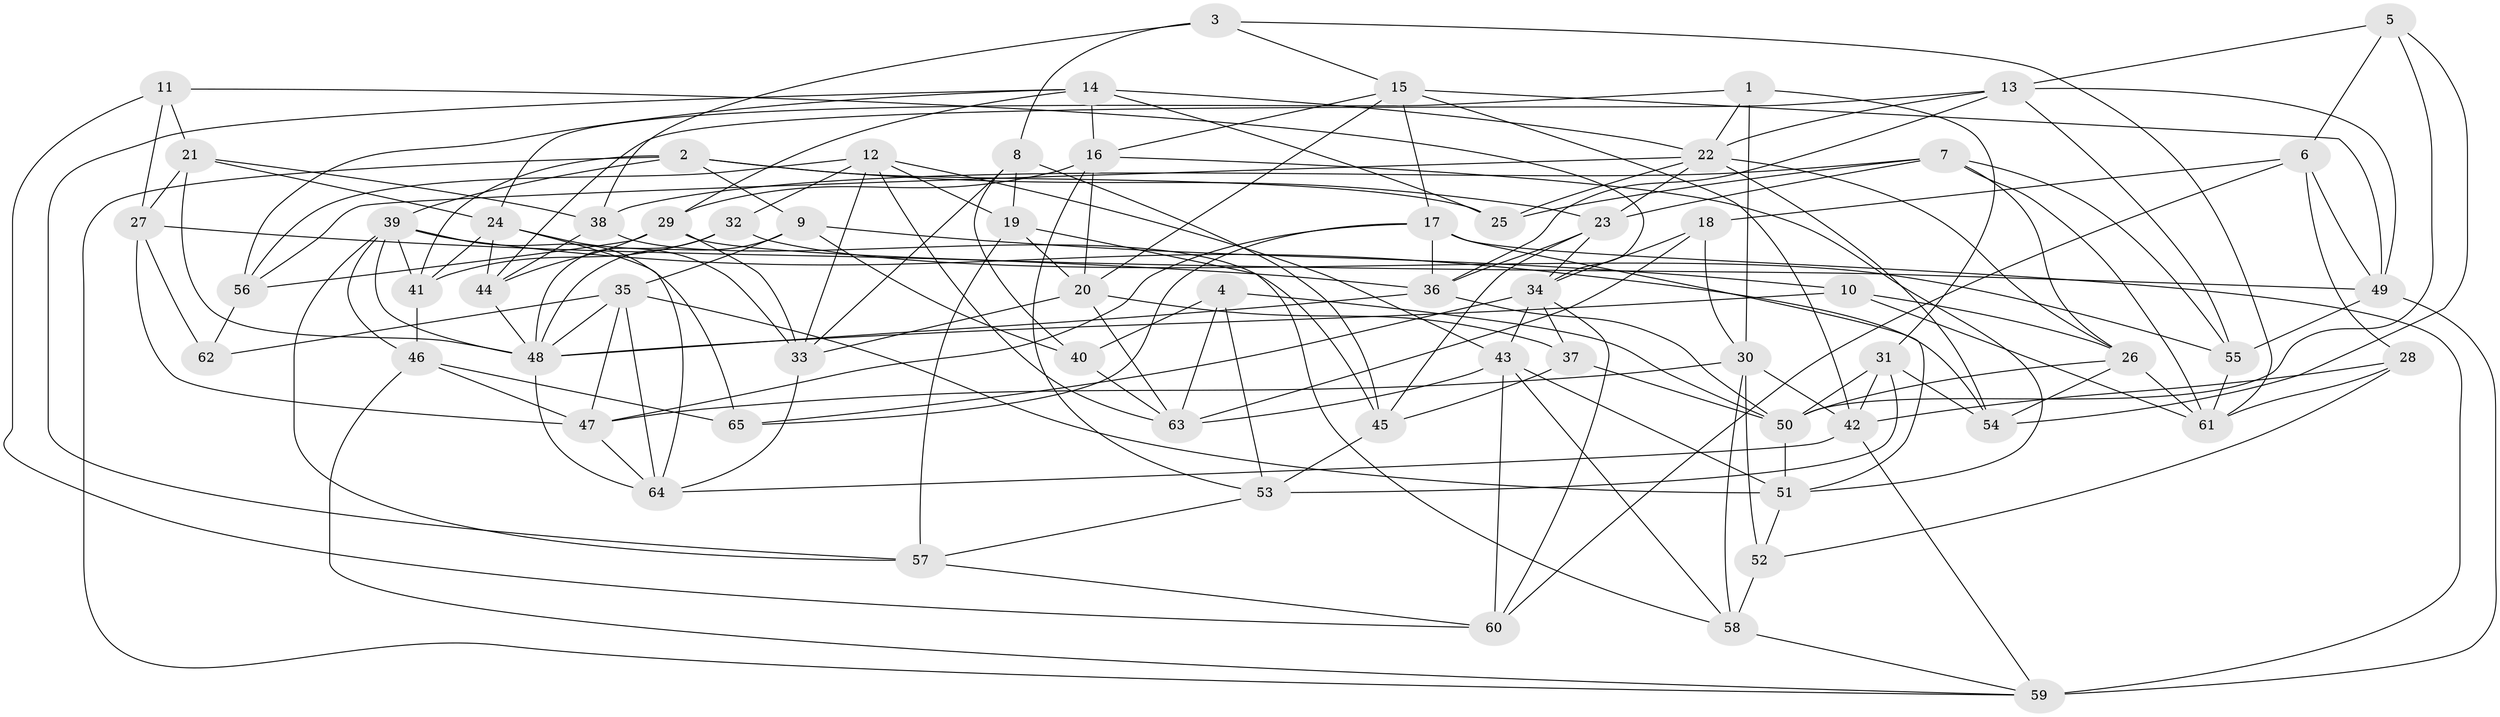 // original degree distribution, {4: 1.0}
// Generated by graph-tools (version 1.1) at 2025/02/03/09/25 03:02:55]
// undirected, 65 vertices, 174 edges
graph export_dot {
graph [start="1"]
  node [color=gray90,style=filled];
  1;
  2;
  3;
  4;
  5;
  6;
  7;
  8;
  9;
  10;
  11;
  12;
  13;
  14;
  15;
  16;
  17;
  18;
  19;
  20;
  21;
  22;
  23;
  24;
  25;
  26;
  27;
  28;
  29;
  30;
  31;
  32;
  33;
  34;
  35;
  36;
  37;
  38;
  39;
  40;
  41;
  42;
  43;
  44;
  45;
  46;
  47;
  48;
  49;
  50;
  51;
  52;
  53;
  54;
  55;
  56;
  57;
  58;
  59;
  60;
  61;
  62;
  63;
  64;
  65;
  1 -- 22 [weight=1.0];
  1 -- 24 [weight=1.0];
  1 -- 30 [weight=1.0];
  1 -- 31 [weight=1.0];
  2 -- 9 [weight=1.0];
  2 -- 23 [weight=1.0];
  2 -- 25 [weight=1.0];
  2 -- 39 [weight=1.0];
  2 -- 41 [weight=1.0];
  2 -- 59 [weight=1.0];
  3 -- 8 [weight=1.0];
  3 -- 15 [weight=1.0];
  3 -- 38 [weight=1.0];
  3 -- 61 [weight=1.0];
  4 -- 40 [weight=2.0];
  4 -- 50 [weight=2.0];
  4 -- 53 [weight=1.0];
  4 -- 63 [weight=1.0];
  5 -- 6 [weight=1.0];
  5 -- 13 [weight=1.0];
  5 -- 50 [weight=1.0];
  5 -- 54 [weight=1.0];
  6 -- 18 [weight=1.0];
  6 -- 28 [weight=1.0];
  6 -- 49 [weight=1.0];
  6 -- 60 [weight=2.0];
  7 -- 23 [weight=1.0];
  7 -- 25 [weight=1.0];
  7 -- 26 [weight=1.0];
  7 -- 38 [weight=1.0];
  7 -- 55 [weight=1.0];
  7 -- 61 [weight=1.0];
  8 -- 19 [weight=1.0];
  8 -- 33 [weight=1.0];
  8 -- 40 [weight=1.0];
  8 -- 45 [weight=2.0];
  9 -- 10 [weight=1.0];
  9 -- 35 [weight=1.0];
  9 -- 40 [weight=2.0];
  9 -- 48 [weight=1.0];
  10 -- 26 [weight=1.0];
  10 -- 48 [weight=1.0];
  10 -- 61 [weight=1.0];
  11 -- 21 [weight=1.0];
  11 -- 27 [weight=1.0];
  11 -- 34 [weight=1.0];
  11 -- 60 [weight=1.0];
  12 -- 19 [weight=1.0];
  12 -- 32 [weight=1.0];
  12 -- 33 [weight=1.0];
  12 -- 43 [weight=1.0];
  12 -- 56 [weight=1.0];
  12 -- 63 [weight=1.0];
  13 -- 22 [weight=1.0];
  13 -- 36 [weight=1.0];
  13 -- 44 [weight=1.0];
  13 -- 49 [weight=1.0];
  13 -- 55 [weight=1.0];
  14 -- 16 [weight=1.0];
  14 -- 22 [weight=1.0];
  14 -- 25 [weight=1.0];
  14 -- 29 [weight=1.0];
  14 -- 56 [weight=1.0];
  14 -- 57 [weight=1.0];
  15 -- 16 [weight=1.0];
  15 -- 17 [weight=1.0];
  15 -- 20 [weight=1.0];
  15 -- 42 [weight=1.0];
  15 -- 49 [weight=1.0];
  16 -- 20 [weight=1.0];
  16 -- 29 [weight=1.0];
  16 -- 51 [weight=1.0];
  16 -- 53 [weight=1.0];
  17 -- 36 [weight=1.0];
  17 -- 47 [weight=1.0];
  17 -- 51 [weight=1.0];
  17 -- 59 [weight=1.0];
  17 -- 65 [weight=1.0];
  18 -- 30 [weight=1.0];
  18 -- 34 [weight=1.0];
  18 -- 63 [weight=1.0];
  19 -- 20 [weight=1.0];
  19 -- 57 [weight=2.0];
  19 -- 58 [weight=1.0];
  20 -- 33 [weight=1.0];
  20 -- 37 [weight=1.0];
  20 -- 63 [weight=1.0];
  21 -- 24 [weight=1.0];
  21 -- 27 [weight=1.0];
  21 -- 38 [weight=1.0];
  21 -- 48 [weight=2.0];
  22 -- 23 [weight=1.0];
  22 -- 25 [weight=1.0];
  22 -- 26 [weight=1.0];
  22 -- 54 [weight=2.0];
  22 -- 56 [weight=2.0];
  23 -- 34 [weight=1.0];
  23 -- 36 [weight=1.0];
  23 -- 45 [weight=1.0];
  24 -- 33 [weight=1.0];
  24 -- 41 [weight=1.0];
  24 -- 44 [weight=1.0];
  24 -- 64 [weight=1.0];
  26 -- 50 [weight=1.0];
  26 -- 54 [weight=1.0];
  26 -- 61 [weight=1.0];
  27 -- 36 [weight=1.0];
  27 -- 47 [weight=1.0];
  27 -- 62 [weight=2.0];
  28 -- 42 [weight=1.0];
  28 -- 52 [weight=2.0];
  28 -- 61 [weight=2.0];
  29 -- 33 [weight=1.0];
  29 -- 44 [weight=1.0];
  29 -- 49 [weight=1.0];
  29 -- 56 [weight=1.0];
  30 -- 42 [weight=1.0];
  30 -- 47 [weight=1.0];
  30 -- 52 [weight=1.0];
  30 -- 58 [weight=1.0];
  31 -- 42 [weight=1.0];
  31 -- 50 [weight=1.0];
  31 -- 53 [weight=2.0];
  31 -- 54 [weight=1.0];
  32 -- 41 [weight=1.0];
  32 -- 48 [weight=1.0];
  32 -- 55 [weight=1.0];
  33 -- 64 [weight=1.0];
  34 -- 37 [weight=1.0];
  34 -- 43 [weight=1.0];
  34 -- 60 [weight=1.0];
  34 -- 65 [weight=2.0];
  35 -- 47 [weight=1.0];
  35 -- 48 [weight=1.0];
  35 -- 51 [weight=1.0];
  35 -- 62 [weight=1.0];
  35 -- 64 [weight=1.0];
  36 -- 48 [weight=1.0];
  36 -- 50 [weight=1.0];
  37 -- 45 [weight=1.0];
  37 -- 50 [weight=1.0];
  38 -- 44 [weight=2.0];
  38 -- 45 [weight=1.0];
  39 -- 41 [weight=1.0];
  39 -- 46 [weight=1.0];
  39 -- 48 [weight=1.0];
  39 -- 54 [weight=1.0];
  39 -- 57 [weight=1.0];
  39 -- 65 [weight=2.0];
  40 -- 63 [weight=1.0];
  41 -- 46 [weight=2.0];
  42 -- 59 [weight=1.0];
  42 -- 64 [weight=1.0];
  43 -- 51 [weight=1.0];
  43 -- 58 [weight=1.0];
  43 -- 60 [weight=1.0];
  43 -- 63 [weight=1.0];
  44 -- 48 [weight=1.0];
  45 -- 53 [weight=1.0];
  46 -- 47 [weight=1.0];
  46 -- 59 [weight=1.0];
  46 -- 65 [weight=1.0];
  47 -- 64 [weight=1.0];
  48 -- 64 [weight=1.0];
  49 -- 55 [weight=1.0];
  49 -- 59 [weight=1.0];
  50 -- 51 [weight=1.0];
  51 -- 52 [weight=1.0];
  52 -- 58 [weight=2.0];
  53 -- 57 [weight=1.0];
  55 -- 61 [weight=2.0];
  56 -- 62 [weight=1.0];
  57 -- 60 [weight=1.0];
  58 -- 59 [weight=1.0];
}
